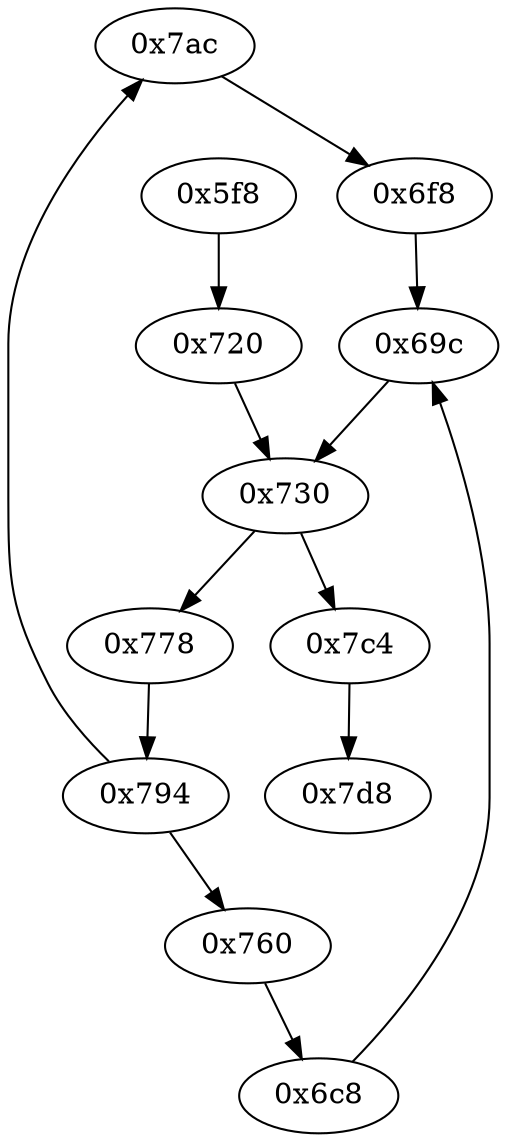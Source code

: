 strict digraph "" {
	"0x7ac"	 [opcode="[u'ldr', u'ldr', u'mul', u'str', u'ldr', u'b']"];
	"0x6f8"	 [opcode="[u'ldr', u'mov', u'b']"];
	"0x7ac" -> "0x6f8";
	"0x760"	 [opcode="[u'ldr', u'ldr', u'add', u'str', u'ldr', u'b']"];
	"0x6c8"	 [opcode="[u'ldr', u'mov', u'b']"];
	"0x760" -> "0x6c8";
	"0x7d8"	 [opcode="[u'mov', u'sub', u'pop']"];
	"0x69c"	 [opcode="[u'ldr', u'mov', u'add', u'mov', u'b']"];
	"0x6c8" -> "0x69c";
	"0x720"	 [opcode="[u'mov', u'mov', u'mov', u'b']"];
	"0x730"	 [opcode="[u'str', u'str', u'ldr', u'ldrb', u'str', u'ldr', u'ldr', u'ldr', u'ldr', u'cmp', u'mov', u'b']"];
	"0x720" -> "0x730";
	"0x794"	 [opcode="[u'ldrb', u'ldr', u'ldr', u'cmp', u'mov', u'b']"];
	"0x794" -> "0x7ac";
	"0x794" -> "0x760";
	"0x778"	 [opcode="[u'ldr', u'cmp', u'mov', u'mov', u'strb', u'ldr', u'b']"];
	"0x730" -> "0x778";
	"0x7c4"	 [opcode="[u'ldr', u'mov', u'bl', u'ldr', u'b']"];
	"0x730" -> "0x7c4";
	"0x778" -> "0x794";
	"0x6f8" -> "0x69c";
	"0x7c4" -> "0x7d8";
	"0x5f8"	 [opcode="[u'push', u'add', u'sub', u'mov', u'ldr', u'ldr', u'ldr', u'ldr', u'add', u'b']"];
	"0x5f8" -> "0x720";
	"0x69c" -> "0x730";
}
